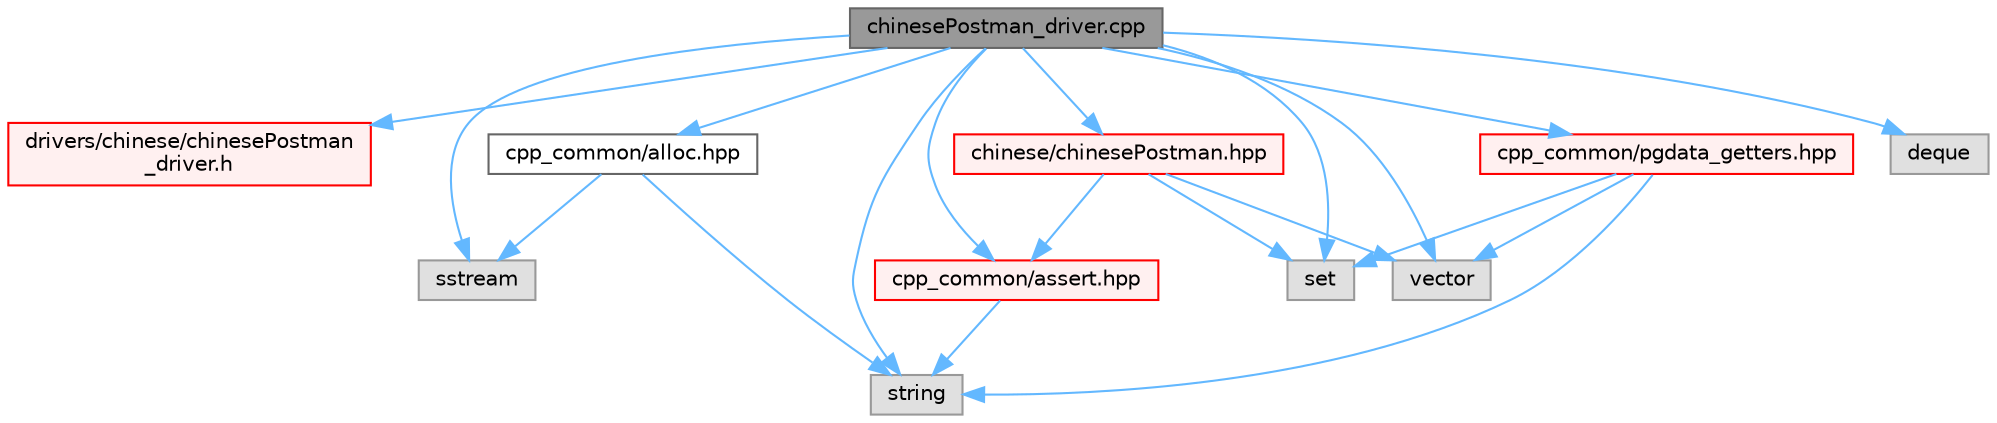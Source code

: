 digraph "chinesePostman_driver.cpp"
{
 // LATEX_PDF_SIZE
  bgcolor="transparent";
  edge [fontname=Helvetica,fontsize=10,labelfontname=Helvetica,labelfontsize=10];
  node [fontname=Helvetica,fontsize=10,shape=box,height=0.2,width=0.4];
  Node1 [id="Node000001",label="chinesePostman_driver.cpp",height=0.2,width=0.4,color="gray40", fillcolor="grey60", style="filled", fontcolor="black",tooltip=" "];
  Node1 -> Node2 [id="edge1_Node000001_Node000002",color="steelblue1",style="solid",tooltip=" "];
  Node2 [id="Node000002",label="drivers/chinese/chinesePostman\l_driver.h",height=0.2,width=0.4,color="red", fillcolor="#FFF0F0", style="filled",URL="$chinesePostman__driver_8h.html",tooltip=" "];
  Node1 -> Node5 [id="edge2_Node000001_Node000005",color="steelblue1",style="solid",tooltip=" "];
  Node5 [id="Node000005",label="sstream",height=0.2,width=0.4,color="grey60", fillcolor="#E0E0E0", style="filled",tooltip=" "];
  Node1 -> Node6 [id="edge3_Node000001_Node000006",color="steelblue1",style="solid",tooltip=" "];
  Node6 [id="Node000006",label="deque",height=0.2,width=0.4,color="grey60", fillcolor="#E0E0E0", style="filled",tooltip=" "];
  Node1 -> Node7 [id="edge4_Node000001_Node000007",color="steelblue1",style="solid",tooltip=" "];
  Node7 [id="Node000007",label="vector",height=0.2,width=0.4,color="grey60", fillcolor="#E0E0E0", style="filled",tooltip=" "];
  Node1 -> Node8 [id="edge5_Node000001_Node000008",color="steelblue1",style="solid",tooltip=" "];
  Node8 [id="Node000008",label="set",height=0.2,width=0.4,color="grey60", fillcolor="#E0E0E0", style="filled",tooltip=" "];
  Node1 -> Node9 [id="edge6_Node000001_Node000009",color="steelblue1",style="solid",tooltip=" "];
  Node9 [id="Node000009",label="string",height=0.2,width=0.4,color="grey60", fillcolor="#E0E0E0", style="filled",tooltip=" "];
  Node1 -> Node10 [id="edge7_Node000001_Node000010",color="steelblue1",style="solid",tooltip=" "];
  Node10 [id="Node000010",label="cpp_common/pgdata_getters.hpp",height=0.2,width=0.4,color="red", fillcolor="#FFF0F0", style="filled",URL="$pgdata__getters_8hpp.html",tooltip=" "];
  Node10 -> Node9 [id="edge8_Node000010_Node000009",color="steelblue1",style="solid",tooltip=" "];
  Node10 -> Node8 [id="edge9_Node000010_Node000008",color="steelblue1",style="solid",tooltip=" "];
  Node10 -> Node7 [id="edge10_Node000010_Node000007",color="steelblue1",style="solid",tooltip=" "];
  Node1 -> Node27 [id="edge11_Node000001_Node000027",color="steelblue1",style="solid",tooltip=" "];
  Node27 [id="Node000027",label="chinese/chinesePostman.hpp",height=0.2,width=0.4,color="red", fillcolor="#FFF0F0", style="filled",URL="$chinesePostman_8hpp.html",tooltip=" "];
  Node27 -> Node7 [id="edge12_Node000027_Node000007",color="steelblue1",style="solid",tooltip=" "];
  Node27 -> Node8 [id="edge13_Node000027_Node000008",color="steelblue1",style="solid",tooltip=" "];
  Node27 -> Node40 [id="edge14_Node000027_Node000040",color="steelblue1",style="solid",tooltip=" "];
  Node40 [id="Node000040",label="cpp_common/assert.hpp",height=0.2,width=0.4,color="red", fillcolor="#FFF0F0", style="filled",URL="$assert_8hpp.html",tooltip="Assertions Handling."];
  Node40 -> Node9 [id="edge15_Node000040_Node000009",color="steelblue1",style="solid",tooltip=" "];
  Node1 -> Node47 [id="edge16_Node000001_Node000047",color="steelblue1",style="solid",tooltip=" "];
  Node47 [id="Node000047",label="cpp_common/alloc.hpp",height=0.2,width=0.4,color="grey40", fillcolor="white", style="filled",URL="$alloc_8hpp.html",tooltip=" "];
  Node47 -> Node9 [id="edge17_Node000047_Node000009",color="steelblue1",style="solid",tooltip=" "];
  Node47 -> Node5 [id="edge18_Node000047_Node000005",color="steelblue1",style="solid",tooltip=" "];
  Node1 -> Node40 [id="edge19_Node000001_Node000040",color="steelblue1",style="solid",tooltip=" "];
}
